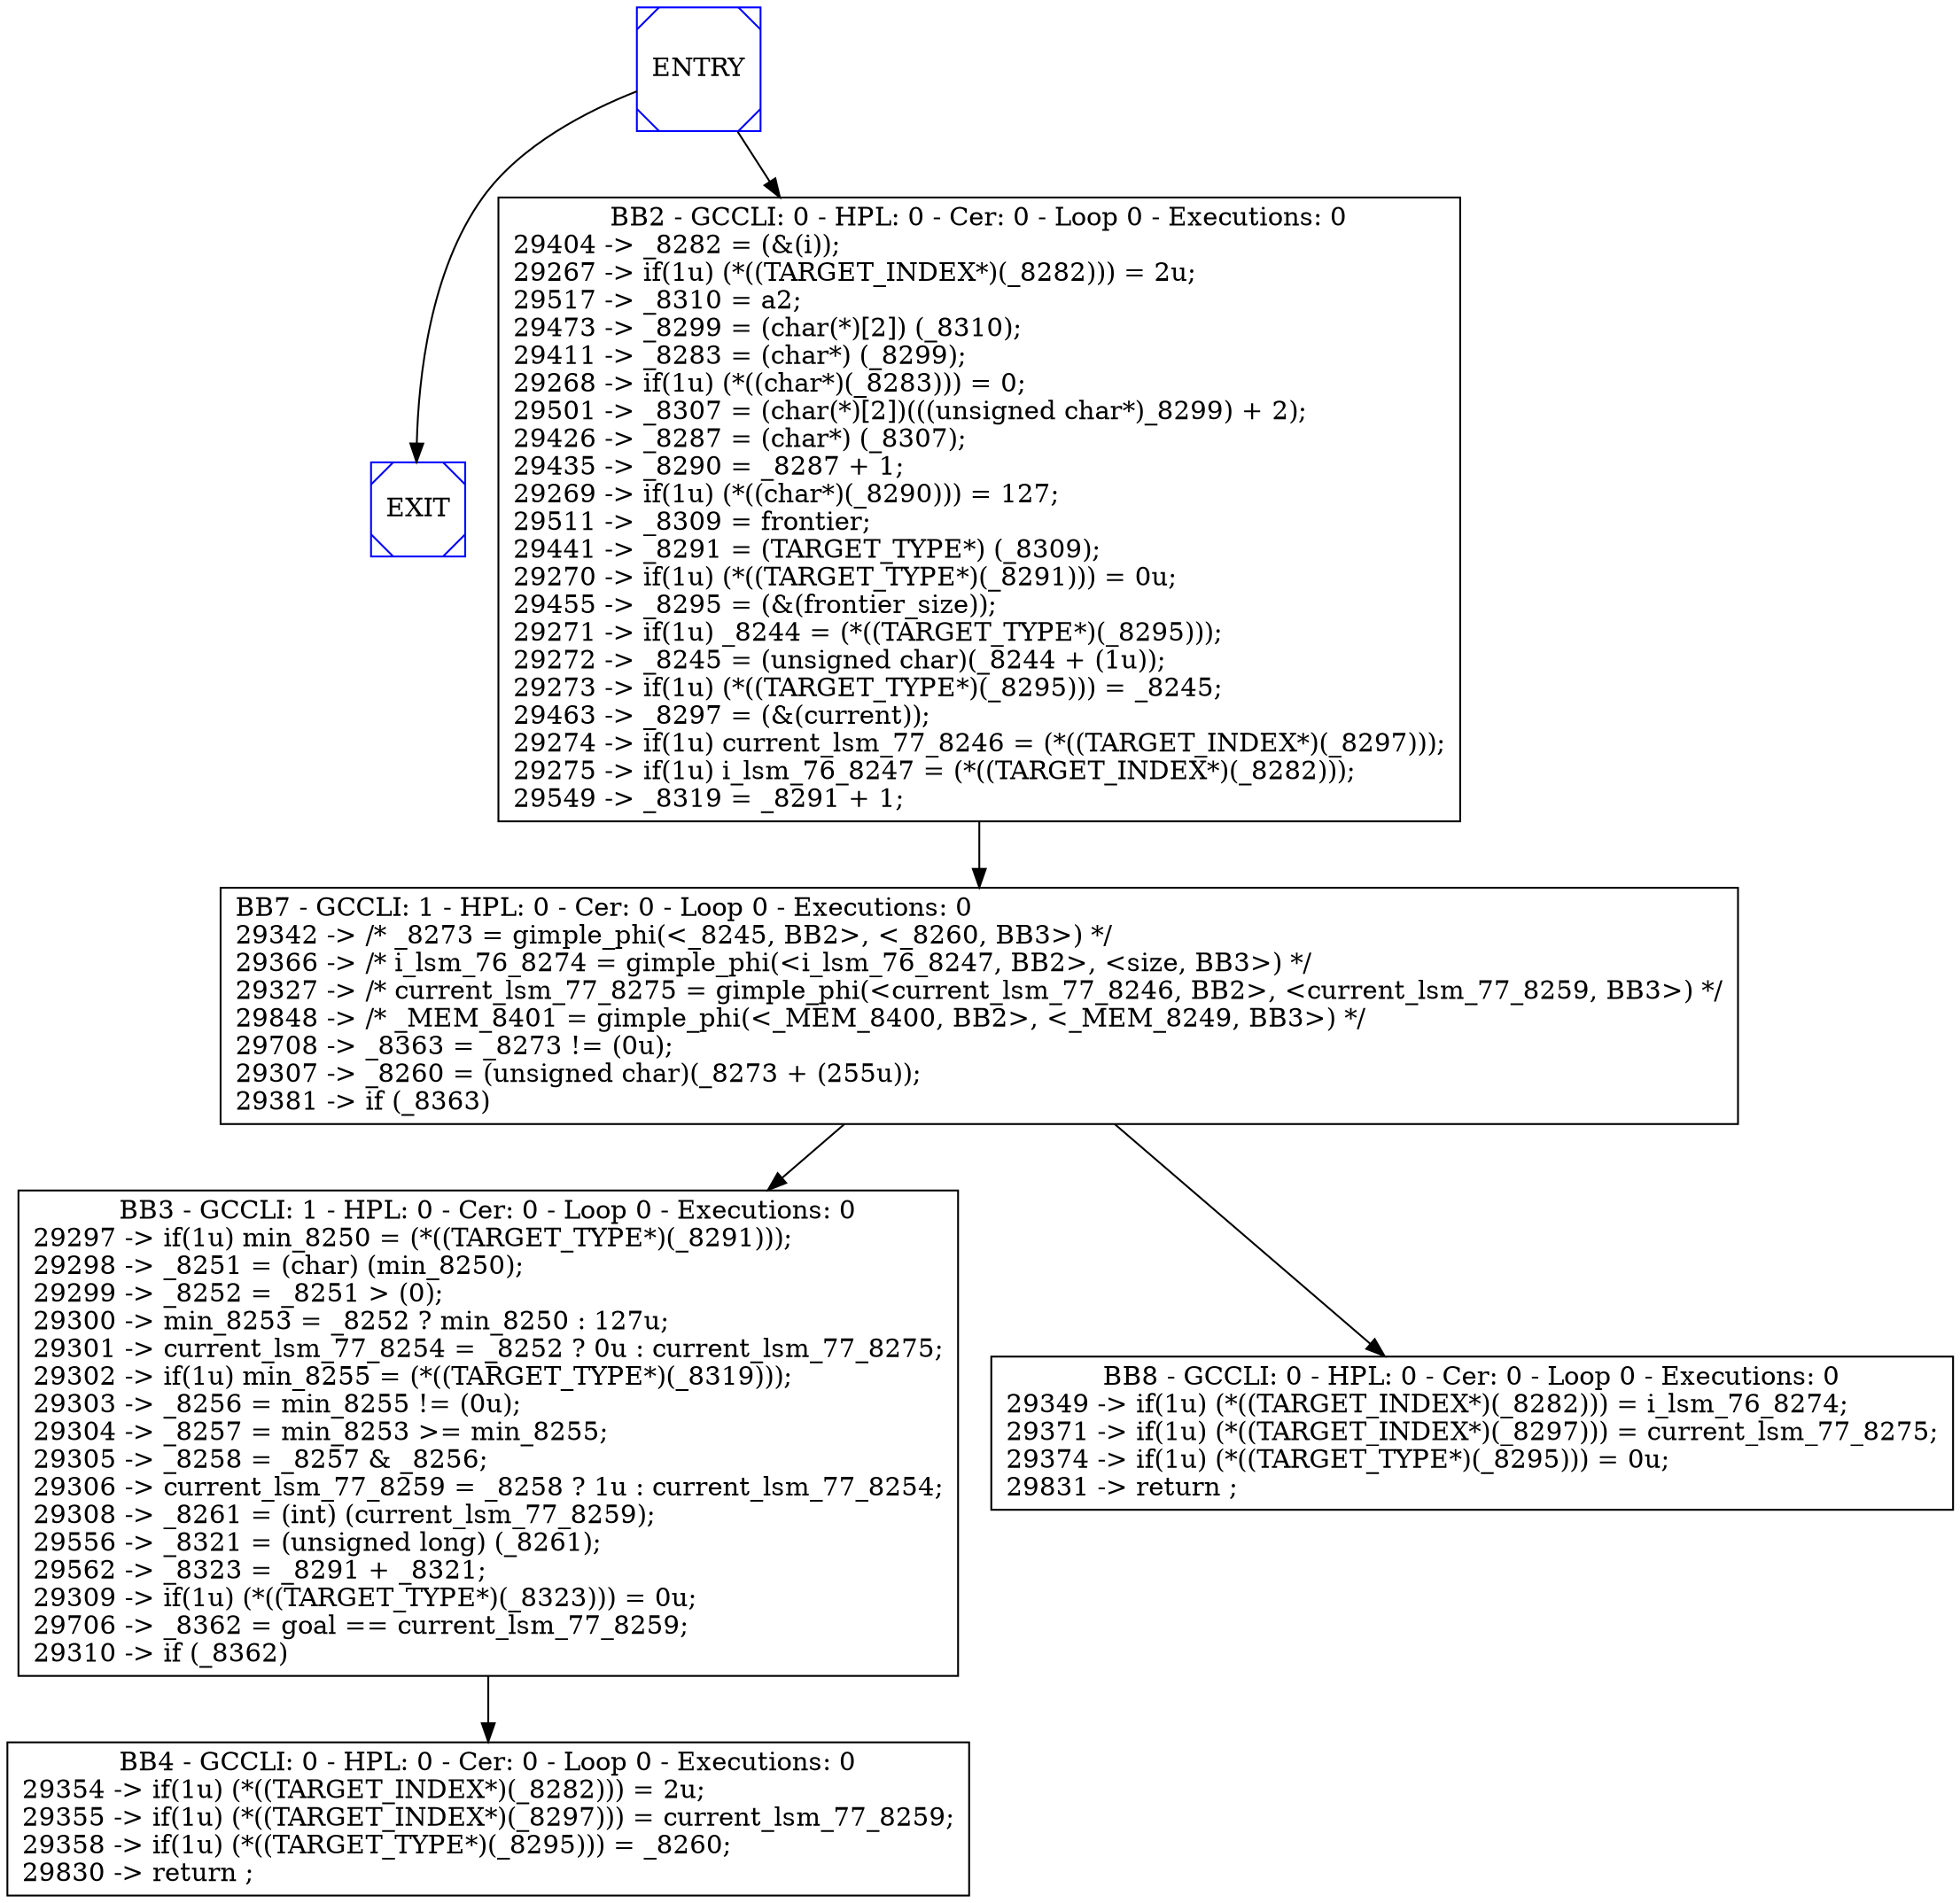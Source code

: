digraph G {
0[color=blue,shape=Msquare, label="ENTRY"];
1[color=blue,shape=Msquare, label="EXIT"];
2[shape=box, label="BB2 - GCCLI: 0 - HPL: 0 - Cer: 0 - Loop 0 - Executions: 0\n29404 -> _8282 = (&(i));\l29267 -> if(1u) (*((TARGET_INDEX*)(_8282))) = 2u;\l29517 -> _8310 = a2;\l29473 -> _8299 = (char(*)[2]) (_8310);\l29411 -> _8283 = (char*) (_8299);\l29268 -> if(1u) (*((char*)(_8283))) = 0;\l29501 -> _8307 = (char(*)[2])(((unsigned char*)_8299) + 2);\l29426 -> _8287 = (char*) (_8307);\l29435 -> _8290 = _8287 + 1;\l29269 -> if(1u) (*((char*)(_8290))) = 127;\l29511 -> _8309 = frontier;\l29441 -> _8291 = (TARGET_TYPE*) (_8309);\l29270 -> if(1u) (*((TARGET_TYPE*)(_8291))) = 0u;\l29455 -> _8295 = (&(frontier_size));\l29271 -> if(1u) _8244 = (*((TARGET_TYPE*)(_8295)));\l29272 -> _8245 = (unsigned char)(_8244 + (1u));\l29273 -> if(1u) (*((TARGET_TYPE*)(_8295))) = _8245;\l29463 -> _8297 = (&(current));\l29274 -> if(1u) current_lsm_77_8246 = (*((TARGET_INDEX*)(_8297)));\l29275 -> if(1u) i_lsm_76_8247 = (*((TARGET_INDEX*)(_8282)));\l29549 -> _8319 = _8291 + 1;\l"];
3[shape=box, label="BB3 - GCCLI: 1 - HPL: 0 - Cer: 0 - Loop 0 - Executions: 0\n29297 -> if(1u) min_8250 = (*((TARGET_TYPE*)(_8291)));\l29298 -> _8251 = (char) (min_8250);\l29299 -> _8252 = _8251 > (0);\l29300 -> min_8253 = _8252 ? min_8250 : 127u;\l29301 -> current_lsm_77_8254 = _8252 ? 0u : current_lsm_77_8275;\l29302 -> if(1u) min_8255 = (*((TARGET_TYPE*)(_8319)));\l29303 -> _8256 = min_8255 != (0u);\l29304 -> _8257 = min_8253 >= min_8255;\l29305 -> _8258 = _8257 & _8256;\l29306 -> current_lsm_77_8259 = _8258 ? 1u : current_lsm_77_8254;\l29308 -> _8261 = (int) (current_lsm_77_8259);\l29556 -> _8321 = (unsigned long) (_8261);\l29562 -> _8323 = _8291 + _8321;\l29309 -> if(1u) (*((TARGET_TYPE*)(_8323))) = 0u;\l29706 -> _8362 = goal == current_lsm_77_8259;\l29310 -> if (_8362)\l"];
4[shape=box, label="BB4 - GCCLI: 0 - HPL: 0 - Cer: 0 - Loop 0 - Executions: 0\n29354 -> if(1u) (*((TARGET_INDEX*)(_8282))) = 2u;\l29355 -> if(1u) (*((TARGET_INDEX*)(_8297))) = current_lsm_77_8259;\l29358 -> if(1u) (*((TARGET_TYPE*)(_8295))) = _8260;\l29830 -> return ;\l"];
5[shape=box, label="BB7 - GCCLI: 1 - HPL: 0 - Cer: 0 - Loop 0 - Executions: 0\l29342 -> /* _8273 = gimple_phi(<_8245, BB2>, <_8260, BB3>) */\l29366 -> /* i_lsm_76_8274 = gimple_phi(<i_lsm_76_8247, BB2>, <size, BB3>) */\l29327 -> /* current_lsm_77_8275 = gimple_phi(<current_lsm_77_8246, BB2>, <current_lsm_77_8259, BB3>) */\l29848 -> /* _MEM_8401 = gimple_phi(<_MEM_8400, BB2>, <_MEM_8249, BB3>) */\l29708 -> _8363 = _8273 != (0u);\l29307 -> _8260 = (unsigned char)(_8273 + (255u));\l29381 -> if (_8363)\l"];
6[shape=box, label="BB8 - GCCLI: 0 - HPL: 0 - Cer: 0 - Loop 0 - Executions: 0\n29349 -> if(1u) (*((TARGET_INDEX*)(_8282))) = i_lsm_76_8274;\l29371 -> if(1u) (*((TARGET_INDEX*)(_8297))) = current_lsm_77_8275;\l29374 -> if(1u) (*((TARGET_TYPE*)(_8295))) = 0u;\l29831 -> return ;\l"];
0->1 [fontcolor=blue];
0->2 [fontcolor=blue];
2->5 [fontcolor=blue];
3->4 [fontcolor=blue];
5->3 [fontcolor=blue];
5->6 [fontcolor=blue];
}

